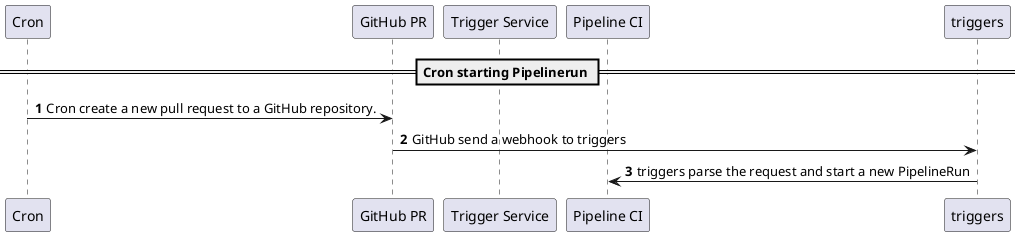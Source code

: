 @startuml

participant "Cron" as cron
participant "GitHub PR" as ghPr
participant "Trigger Service" as trigger
participant "Pipeline CI" as pipelineCI

== Cron starting Pipelinerun ==
autonumber

cron->ghPr: Cron create a new pull request to a GitHub repository.
ghPr->triggers: GitHub send a webhook to triggers
triggers->pipelineCI: triggers parse the request and start a new PipelineRun

@enduml
